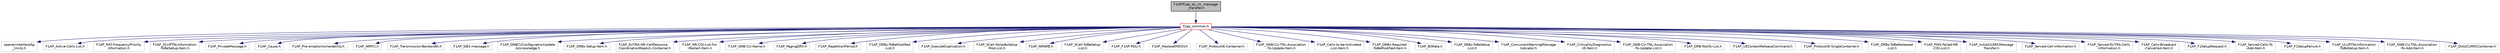 digraph "F1AP/f1ap_du_rrc_message_transfer.h"
{
 // LATEX_PDF_SIZE
  edge [fontname="Helvetica",fontsize="10",labelfontname="Helvetica",labelfontsize="10"];
  node [fontname="Helvetica",fontsize="10",shape=record];
  Node1 [label="F1AP/f1ap_du_rrc_message\l_transfer.h",height=0.2,width=0.4,color="black", fillcolor="grey75", style="filled", fontcolor="black",tooltip="f1ap rrc message transfer for DU"];
  Node1 -> Node2 [color="midnightblue",fontsize="10",style="solid",fontname="Helvetica"];
  Node2 [label="f1ap_common.h",height=0.2,width=0.4,color="red", fillcolor="white", style="filled",URL="$f1ap__common_8h.html",tooltip="f1ap procedures for both CU and DU"];
  Node2 -> Node3 [color="midnightblue",fontsize="10",style="solid",fontname="Helvetica"];
  Node3 [label="openairinterface5g\l_limits.h",height=0.2,width=0.4,color="grey75", fillcolor="white", style="filled",tooltip=" "];
  Node2 -> Node4 [color="midnightblue",fontsize="10",style="solid",fontname="Helvetica"];
  Node4 [label="F1AP_Active-Cells-List.h",height=0.2,width=0.4,color="grey75", fillcolor="white", style="filled",tooltip=" "];
  Node2 -> Node5 [color="midnightblue",fontsize="10",style="solid",fontname="Helvetica"];
  Node5 [label="F1AP_RAT-FrequencyPriority\lInformation.h",height=0.2,width=0.4,color="grey75", fillcolor="white", style="filled",tooltip=" "];
  Node2 -> Node6 [color="midnightblue",fontsize="10",style="solid",fontname="Helvetica"];
  Node6 [label="F1AP_DLUPTNLInformation\l-ToBeSetup-Item.h",height=0.2,width=0.4,color="grey75", fillcolor="white", style="filled",tooltip=" "];
  Node2 -> Node7 [color="midnightblue",fontsize="10",style="solid",fontname="Helvetica"];
  Node7 [label="F1AP_PrivateMessage.h",height=0.2,width=0.4,color="grey75", fillcolor="white", style="filled",tooltip=" "];
  Node2 -> Node8 [color="midnightblue",fontsize="10",style="solid",fontname="Helvetica"];
  Node8 [label="F1AP_Cause.h",height=0.2,width=0.4,color="grey75", fillcolor="white", style="filled",tooltip=" "];
  Node2 -> Node9 [color="midnightblue",fontsize="10",style="solid",fontname="Helvetica"];
  Node9 [label="F1AP_Pre-emptionVulnerability.h",height=0.2,width=0.4,color="grey75", fillcolor="white", style="filled",tooltip=" "];
  Node2 -> Node10 [color="midnightblue",fontsize="10",style="solid",fontname="Helvetica"];
  Node10 [label="F1AP_NRPCI.h",height=0.2,width=0.4,color="grey75", fillcolor="white", style="filled",tooltip=" "];
  Node2 -> Node11 [color="midnightblue",fontsize="10",style="solid",fontname="Helvetica"];
  Node11 [label="F1AP_Transmission-Bandwidth.h",height=0.2,width=0.4,color="grey75", fillcolor="white", style="filled",tooltip=" "];
  Node2 -> Node12 [color="midnightblue",fontsize="10",style="solid",fontname="Helvetica"];
  Node12 [label="F1AP_SIB1-message.h",height=0.2,width=0.4,color="grey75", fillcolor="white", style="filled",tooltip=" "];
  Node2 -> Node13 [color="midnightblue",fontsize="10",style="solid",fontname="Helvetica"];
  Node13 [label="F1AP_GNBCUConfigurationUpdate\lAcknowledge.h",height=0.2,width=0.4,color="grey75", fillcolor="white", style="filled",tooltip=" "];
  Node2 -> Node14 [color="midnightblue",fontsize="10",style="solid",fontname="Helvetica"];
  Node14 [label="F1AP_DRBs-Setup-Item.h",height=0.2,width=0.4,color="grey75", fillcolor="white", style="filled",tooltip=" "];
  Node2 -> Node15 [color="midnightblue",fontsize="10",style="solid",fontname="Helvetica"];
  Node15 [label="F1AP_EUTRA-NR-CellResource\lCoordinationReqAck-Container.h",height=0.2,width=0.4,color="grey75", fillcolor="white", style="filled",tooltip=" "];
  Node2 -> Node16 [color="midnightblue",fontsize="10",style="solid",fontname="Helvetica"];
  Node16 [label="F1AP_NR-CGI-List-For\l-Restart-Item.h",height=0.2,width=0.4,color="grey75", fillcolor="white", style="filled",tooltip=" "];
  Node2 -> Node17 [color="midnightblue",fontsize="10",style="solid",fontname="Helvetica"];
  Node17 [label="F1AP_GNB-CU-Name.h",height=0.2,width=0.4,color="grey75", fillcolor="white", style="filled",tooltip=" "];
  Node2 -> Node18 [color="midnightblue",fontsize="10",style="solid",fontname="Helvetica"];
  Node18 [label="F1AP_PagingDRX.h",height=0.2,width=0.4,color="grey75", fillcolor="white", style="filled",tooltip=" "];
  Node2 -> Node19 [color="midnightblue",fontsize="10",style="solid",fontname="Helvetica"];
  Node19 [label="F1AP_RepetitionPeriod.h",height=0.2,width=0.4,color="grey75", fillcolor="white", style="filled",tooltip=" "];
  Node2 -> Node20 [color="midnightblue",fontsize="10",style="solid",fontname="Helvetica"];
  Node20 [label="F1AP_DRBs-ToBeModified\l-List.h",height=0.2,width=0.4,color="grey75", fillcolor="white", style="filled",tooltip=" "];
  Node2 -> Node21 [color="midnightblue",fontsize="10",style="solid",fontname="Helvetica"];
  Node21 [label="F1AP_ExecuteDuplication.h",height=0.2,width=0.4,color="grey75", fillcolor="white", style="filled",tooltip=" "];
  Node2 -> Node22 [color="midnightblue",fontsize="10",style="solid",fontname="Helvetica"];
  Node22 [label="F1AP_SCell-FailedtoSetup\lMod-List.h",height=0.2,width=0.4,color="grey75", fillcolor="white", style="filled",tooltip=" "];
  Node2 -> Node23 [color="midnightblue",fontsize="10",style="solid",fontname="Helvetica"];
  Node23 [label="F1AP_NRNRB.h",height=0.2,width=0.4,color="grey75", fillcolor="white", style="filled",tooltip=" "];
  Node2 -> Node24 [color="midnightblue",fontsize="10",style="solid",fontname="Helvetica"];
  Node24 [label="F1AP_SCell-ToBeSetup\l-List.h",height=0.2,width=0.4,color="grey75", fillcolor="white", style="filled",tooltip=" "];
  Node2 -> Node25 [color="midnightblue",fontsize="10",style="solid",fontname="Helvetica"];
  Node25 [label="F1AP_F1AP-PDU.h",height=0.2,width=0.4,color="grey75", fillcolor="white", style="filled",tooltip=" "];
  Node2 -> Node26 [color="midnightblue",fontsize="10",style="solid",fontname="Helvetica"];
  Node26 [label="F1AP_MaskedIMEISV.h",height=0.2,width=0.4,color="grey75", fillcolor="white", style="filled",tooltip=" "];
  Node2 -> Node27 [color="midnightblue",fontsize="10",style="solid",fontname="Helvetica"];
  Node27 [label="F1AP_ProtocolIE-Container.h",height=0.2,width=0.4,color="grey75", fillcolor="white", style="filled",tooltip=" "];
  Node2 -> Node28 [color="midnightblue",fontsize="10",style="solid",fontname="Helvetica"];
  Node28 [label="F1AP_GNB-CU-TNL-Association\l-To-Update-Item.h",height=0.2,width=0.4,color="grey75", fillcolor="white", style="filled",tooltip=" "];
  Node2 -> Node29 [color="midnightblue",fontsize="10",style="solid",fontname="Helvetica"];
  Node29 [label="F1AP_Cells-to-be-Activated\l-List-Item.h",height=0.2,width=0.4,color="grey75", fillcolor="white", style="filled",tooltip=" "];
  Node2 -> Node30 [color="midnightblue",fontsize="10",style="solid",fontname="Helvetica"];
  Node30 [label="F1AP_DRBs-Required\l-ToBeModified-Item.h",height=0.2,width=0.4,color="grey75", fillcolor="white", style="filled",tooltip=" "];
  Node2 -> Node31 [color="midnightblue",fontsize="10",style="solid",fontname="Helvetica"];
  Node31 [label="F1AP_BitRate.h",height=0.2,width=0.4,color="grey75", fillcolor="white", style="filled",tooltip=" "];
  Node2 -> Node32 [color="midnightblue",fontsize="10",style="solid",fontname="Helvetica"];
  Node32 [label="F1AP_SRBs-ToBeSetup\l-List.h",height=0.2,width=0.4,color="grey75", fillcolor="white", style="filled",tooltip=" "];
  Node2 -> Node33 [color="midnightblue",fontsize="10",style="solid",fontname="Helvetica"];
  Node33 [label="F1AP_ConcurrentWarningMessage\lIndicator.h",height=0.2,width=0.4,color="grey75", fillcolor="white", style="filled",tooltip=" "];
  Node2 -> Node34 [color="midnightblue",fontsize="10",style="solid",fontname="Helvetica"];
  Node34 [label="F1AP_CriticalityDiagnostics\l-IE-Item.h",height=0.2,width=0.4,color="grey75", fillcolor="white", style="filled",tooltip=" "];
  Node2 -> Node35 [color="midnightblue",fontsize="10",style="solid",fontname="Helvetica"];
  Node35 [label="F1AP_GNB-CU-TNL-Association\l-To-Update-List.h",height=0.2,width=0.4,color="grey75", fillcolor="white", style="filled",tooltip=" "];
  Node2 -> Node36 [color="midnightblue",fontsize="10",style="solid",fontname="Helvetica"];
  Node36 [label="F1AP_DRB-Notify-List.h",height=0.2,width=0.4,color="grey75", fillcolor="white", style="filled",tooltip=" "];
  Node2 -> Node37 [color="midnightblue",fontsize="10",style="solid",fontname="Helvetica"];
  Node37 [label="F1AP_UEContextReleaseCommand.h",height=0.2,width=0.4,color="grey75", fillcolor="white", style="filled",tooltip=" "];
  Node2 -> Node38 [color="midnightblue",fontsize="10",style="solid",fontname="Helvetica"];
  Node38 [label="F1AP_ProtocolIE-SingleContainer.h",height=0.2,width=0.4,color="grey75", fillcolor="white", style="filled",tooltip=" "];
  Node2 -> Node39 [color="midnightblue",fontsize="10",style="solid",fontname="Helvetica"];
  Node39 [label="F1AP_DRBs-ToBeReleased\l-List.h",height=0.2,width=0.4,color="grey75", fillcolor="white", style="filled",tooltip=" "];
  Node2 -> Node40 [color="midnightblue",fontsize="10",style="solid",fontname="Helvetica"];
  Node40 [label="F1AP_PWS-Failed-NR\l-CGI-List.h",height=0.2,width=0.4,color="grey75", fillcolor="white", style="filled",tooltip=" "];
  Node2 -> Node41 [color="midnightblue",fontsize="10",style="solid",fontname="Helvetica"];
  Node41 [label="F1AP_InitialULRRCMessage\lTransfer.h",height=0.2,width=0.4,color="grey75", fillcolor="white", style="filled",tooltip=" "];
  Node2 -> Node42 [color="midnightblue",fontsize="10",style="solid",fontname="Helvetica"];
  Node42 [label="F1AP_Served-Cell-Information.h",height=0.2,width=0.4,color="grey75", fillcolor="white", style="filled",tooltip=" "];
  Node2 -> Node43 [color="midnightblue",fontsize="10",style="solid",fontname="Helvetica"];
  Node43 [label="F1AP_Served-EUTRA-Cells\l-Information.h",height=0.2,width=0.4,color="grey75", fillcolor="white", style="filled",tooltip=" "];
  Node2 -> Node44 [color="midnightblue",fontsize="10",style="solid",fontname="Helvetica"];
  Node44 [label="F1AP_Cells-Broadcast\l-Cancelled-Item.h",height=0.2,width=0.4,color="grey75", fillcolor="white", style="filled",tooltip=" "];
  Node2 -> Node45 [color="midnightblue",fontsize="10",style="solid",fontname="Helvetica"];
  Node45 [label="F1AP_F1SetupRequest.h",height=0.2,width=0.4,color="grey75", fillcolor="white", style="filled",tooltip=" "];
  Node2 -> Node46 [color="midnightblue",fontsize="10",style="solid",fontname="Helvetica"];
  Node46 [label="F1AP_Served-Cells-To\l-Add-Item.h",height=0.2,width=0.4,color="grey75", fillcolor="white", style="filled",tooltip=" "];
  Node2 -> Node47 [color="midnightblue",fontsize="10",style="solid",fontname="Helvetica"];
  Node47 [label="F1AP_F1SetupFailure.h",height=0.2,width=0.4,color="grey75", fillcolor="white", style="filled",tooltip=" "];
  Node2 -> Node48 [color="midnightblue",fontsize="10",style="solid",fontname="Helvetica"];
  Node48 [label="F1AP_ULUPTNLInformation\l-ToBeSetup-Item.h",height=0.2,width=0.4,color="grey75", fillcolor="white", style="filled",tooltip=" "];
  Node2 -> Node49 [color="midnightblue",fontsize="10",style="solid",fontname="Helvetica"];
  Node49 [label="F1AP_GNB-CU-TNL-Association\l-To-Add-Item.h",height=0.2,width=0.4,color="grey75", fillcolor="white", style="filled",tooltip=" "];
  Node2 -> Node50 [color="midnightblue",fontsize="10",style="solid",fontname="Helvetica"];
  Node50 [label="F1AP_DUtoCURRCContainer.h",height=0.2,width=0.4,color="grey75", fillcolor="white", style="filled",tooltip=" "];
}
